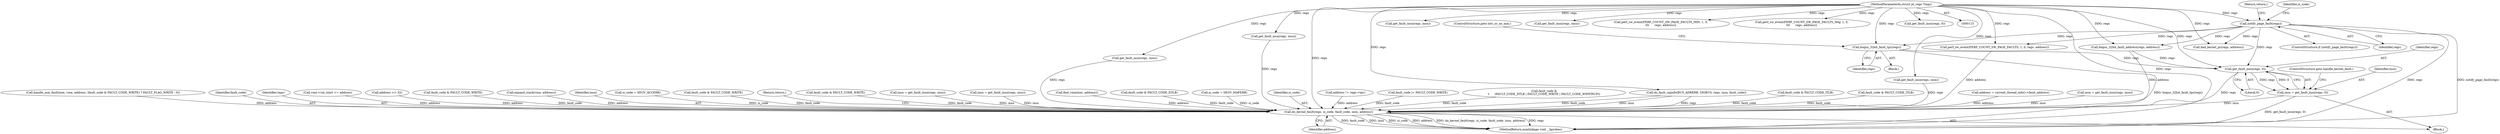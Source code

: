 digraph "0_linux_a8b0ca17b80e92faab46ee7179ba9e99ccb61233_44@pointer" {
"1000180" [label="(Call,bogus_32bit_fault_tpc(regs))"];
"1000138" [label="(Call,notify_page_fault(regs))"];
"1000116" [label="(MethodParameterIn,struct pt_regs *regs)"];
"1000633" [label="(Call,get_fault_insn(regs, 0))"];
"1000601" [label="(Call,do_kernel_fault(regs, si_code, fault_code, insn, address))"];
"1000631" [label="(Call,insn = get_fault_insn(regs, 0))"];
"1000640" [label="(Call,get_fault_insn(regs, insn))"];
"1000140" [label="(Return,return;)"];
"1000354" [label="(Call,get_fault_insn(regs, insn))"];
"1000602" [label="(Identifier,regs)"];
"1000279" [label="(Call,find_vma(mm, address))"];
"1000154" [label="(Call,fault_code & FAULT_CODE_DTLB)"];
"1000141" [label="(Call,si_code = SEGV_MAPERR)"];
"1000289" [label="(Call,fault_code &\n\t      (FAULT_CODE_DTLB | FAULT_CODE_WRITE | FAULT_CODE_WINFIXUP))"];
"1000603" [label="(Identifier,si_code)"];
"1000411" [label="(Call,address != regs->tpc)"];
"1000239" [label="(Call,perf_sw_event(PERF_COUNT_SW_PAGE_FAULTS, 1, 0, regs, address))"];
"1000327" [label="(Call,fault_code |= FAULT_CODE_WRITE)"];
"1000633" [label="(Call,get_fault_insn(regs, 0))"];
"1000181" [label="(Identifier,regs)"];
"1000182" [label="(ControlStructure,goto intr_or_no_mm;)"];
"1000179" [label="(Block,)"];
"1000400" [label="(Call,fault_code & FAULT_CODE_ITLB)"];
"1000151" [label="(Call,fault_code & FAULT_CODE_ITLB)"];
"1000634" [label="(Identifier,regs)"];
"1000144" [label="(Call,address = current_thread_info()->fault_address)"];
"1000661" [label="(MethodReturn,asmlinkage void __kprobes)"];
"1000590" [label="(Call,insn = get_fault_insn(regs, insn))"];
"1000472" [label="(Call,handle_mm_fault(mm, vma, address, (fault_code & FAULT_CODE_WRITE) ? FAULT_FLAG_WRITE : 0))"];
"1000601" [label="(Call,do_kernel_fault(regs, si_code, fault_code, insn, address))"];
"1000604" [label="(Identifier,fault_code)"];
"1000611" [label="(Call,get_fault_insn(regs, insn))"];
"1000229" [label="(Call,bad_kernel_pc(regs, address))"];
"1000635" [label="(Literal,0)"];
"1000268" [label="(Call,get_fault_insn(regs, insn))"];
"1000648" [label="(Call,do_fault_siginfo(BUS_ADRERR, SIGBUS, regs, insn, fault_code))"];
"1000332" [label="(Call,vma->vm_start <= address)"];
"1000632" [label="(Identifier,insn)"];
"1000186" [label="(Call,address >> 32)"];
"1000477" [label="(Call,fault_code & FAULT_CODE_WRITE)"];
"1000521" [label="(Call,perf_sw_event(PERF_COUNT_SW_PAGE_FAULTS_MIN, 1, 0,\n\t\t\t      regs, address))"];
"1000191" [label="(Call,bogus_32bit_fault_address(regs, address))"];
"1000631" [label="(Call,insn = get_fault_insn(regs, 0))"];
"1000390" [label="(Call,expand_stack(vma, address))"];
"1000138" [label="(Call,notify_page_fault(regs))"];
"1000605" [label="(Identifier,insn)"];
"1000395" [label="(Call,si_code = SEGV_ACCERR)"];
"1000137" [label="(ControlStructure,if (notify_page_fault(regs)))"];
"1000139" [label="(Identifier,regs)"];
"1000424" [label="(Call,fault_code & FAULT_CODE_WRITE)"];
"1000636" [label="(ControlStructure,goto handle_kernel_fault;)"];
"1000607" [label="(Return,return;)"];
"1000348" [label="(Call,fault_code & FAULT_CODE_WRITE)"];
"1000266" [label="(Call,insn = get_fault_insn(regs, insn))"];
"1000609" [label="(Call,insn = get_fault_insn(regs, insn))"];
"1000509" [label="(Call,perf_sw_event(PERF_COUNT_SW_PAGE_FAULTS_MAJ, 1, 0,\n\t\t\t      regs, address))"];
"1000116" [label="(MethodParameterIn,struct pt_regs *regs)"];
"1000117" [label="(Block,)"];
"1000142" [label="(Identifier,si_code)"];
"1000606" [label="(Identifier,address)"];
"1000180" [label="(Call,bogus_32bit_fault_tpc(regs))"];
"1000307" [label="(Call,get_fault_insn(regs, 0))"];
"1000592" [label="(Call,get_fault_insn(regs, insn))"];
"1000180" -> "1000179"  [label="AST: "];
"1000180" -> "1000181"  [label="CFG: "];
"1000181" -> "1000180"  [label="AST: "];
"1000182" -> "1000180"  [label="CFG: "];
"1000180" -> "1000661"  [label="DDG: bogus_32bit_fault_tpc(regs)"];
"1000138" -> "1000180"  [label="DDG: regs"];
"1000116" -> "1000180"  [label="DDG: regs"];
"1000180" -> "1000633"  [label="DDG: regs"];
"1000138" -> "1000137"  [label="AST: "];
"1000138" -> "1000139"  [label="CFG: "];
"1000139" -> "1000138"  [label="AST: "];
"1000140" -> "1000138"  [label="CFG: "];
"1000142" -> "1000138"  [label="CFG: "];
"1000138" -> "1000661"  [label="DDG: regs"];
"1000138" -> "1000661"  [label="DDG: notify_page_fault(regs)"];
"1000116" -> "1000138"  [label="DDG: regs"];
"1000138" -> "1000191"  [label="DDG: regs"];
"1000138" -> "1000229"  [label="DDG: regs"];
"1000138" -> "1000239"  [label="DDG: regs"];
"1000138" -> "1000633"  [label="DDG: regs"];
"1000116" -> "1000115"  [label="AST: "];
"1000116" -> "1000661"  [label="DDG: regs"];
"1000116" -> "1000191"  [label="DDG: regs"];
"1000116" -> "1000229"  [label="DDG: regs"];
"1000116" -> "1000239"  [label="DDG: regs"];
"1000116" -> "1000268"  [label="DDG: regs"];
"1000116" -> "1000307"  [label="DDG: regs"];
"1000116" -> "1000354"  [label="DDG: regs"];
"1000116" -> "1000509"  [label="DDG: regs"];
"1000116" -> "1000521"  [label="DDG: regs"];
"1000116" -> "1000592"  [label="DDG: regs"];
"1000116" -> "1000601"  [label="DDG: regs"];
"1000116" -> "1000611"  [label="DDG: regs"];
"1000116" -> "1000633"  [label="DDG: regs"];
"1000116" -> "1000640"  [label="DDG: regs"];
"1000116" -> "1000648"  [label="DDG: regs"];
"1000633" -> "1000631"  [label="AST: "];
"1000633" -> "1000635"  [label="CFG: "];
"1000634" -> "1000633"  [label="AST: "];
"1000635" -> "1000633"  [label="AST: "];
"1000631" -> "1000633"  [label="CFG: "];
"1000633" -> "1000601"  [label="DDG: regs"];
"1000633" -> "1000631"  [label="DDG: regs"];
"1000633" -> "1000631"  [label="DDG: 0"];
"1000191" -> "1000633"  [label="DDG: regs"];
"1000601" -> "1000117"  [label="AST: "];
"1000601" -> "1000606"  [label="CFG: "];
"1000602" -> "1000601"  [label="AST: "];
"1000603" -> "1000601"  [label="AST: "];
"1000604" -> "1000601"  [label="AST: "];
"1000605" -> "1000601"  [label="AST: "];
"1000606" -> "1000601"  [label="AST: "];
"1000607" -> "1000601"  [label="CFG: "];
"1000601" -> "1000661"  [label="DDG: regs"];
"1000601" -> "1000661"  [label="DDG: fault_code"];
"1000601" -> "1000661"  [label="DDG: insn"];
"1000601" -> "1000661"  [label="DDG: si_code"];
"1000601" -> "1000661"  [label="DDG: address"];
"1000601" -> "1000661"  [label="DDG: do_kernel_fault(regs, si_code, fault_code, insn, address)"];
"1000648" -> "1000601"  [label="DDG: regs"];
"1000648" -> "1000601"  [label="DDG: fault_code"];
"1000648" -> "1000601"  [label="DDG: insn"];
"1000268" -> "1000601"  [label="DDG: regs"];
"1000611" -> "1000601"  [label="DDG: regs"];
"1000592" -> "1000601"  [label="DDG: regs"];
"1000395" -> "1000601"  [label="DDG: si_code"];
"1000141" -> "1000601"  [label="DDG: si_code"];
"1000348" -> "1000601"  [label="DDG: fault_code"];
"1000289" -> "1000601"  [label="DDG: fault_code"];
"1000400" -> "1000601"  [label="DDG: fault_code"];
"1000151" -> "1000601"  [label="DDG: fault_code"];
"1000154" -> "1000601"  [label="DDG: fault_code"];
"1000327" -> "1000601"  [label="DDG: fault_code"];
"1000477" -> "1000601"  [label="DDG: fault_code"];
"1000424" -> "1000601"  [label="DDG: fault_code"];
"1000631" -> "1000601"  [label="DDG: insn"];
"1000609" -> "1000601"  [label="DDG: insn"];
"1000266" -> "1000601"  [label="DDG: insn"];
"1000590" -> "1000601"  [label="DDG: insn"];
"1000186" -> "1000601"  [label="DDG: address"];
"1000332" -> "1000601"  [label="DDG: address"];
"1000472" -> "1000601"  [label="DDG: address"];
"1000144" -> "1000601"  [label="DDG: address"];
"1000239" -> "1000601"  [label="DDG: address"];
"1000390" -> "1000601"  [label="DDG: address"];
"1000411" -> "1000601"  [label="DDG: address"];
"1000191" -> "1000601"  [label="DDG: address"];
"1000279" -> "1000601"  [label="DDG: address"];
"1000631" -> "1000117"  [label="AST: "];
"1000632" -> "1000631"  [label="AST: "];
"1000636" -> "1000631"  [label="CFG: "];
"1000631" -> "1000661"  [label="DDG: get_fault_insn(regs, 0)"];
}

